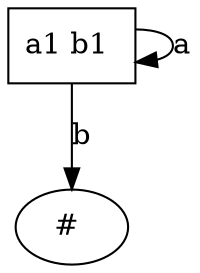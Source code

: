 digraph A {
 "a1 b1 " [ shape = "rect"];
 "a1 b1 " -> "a1 b1 " [label="a"];
 "a1 b1 " -> "# " [label="b"];
 
}
